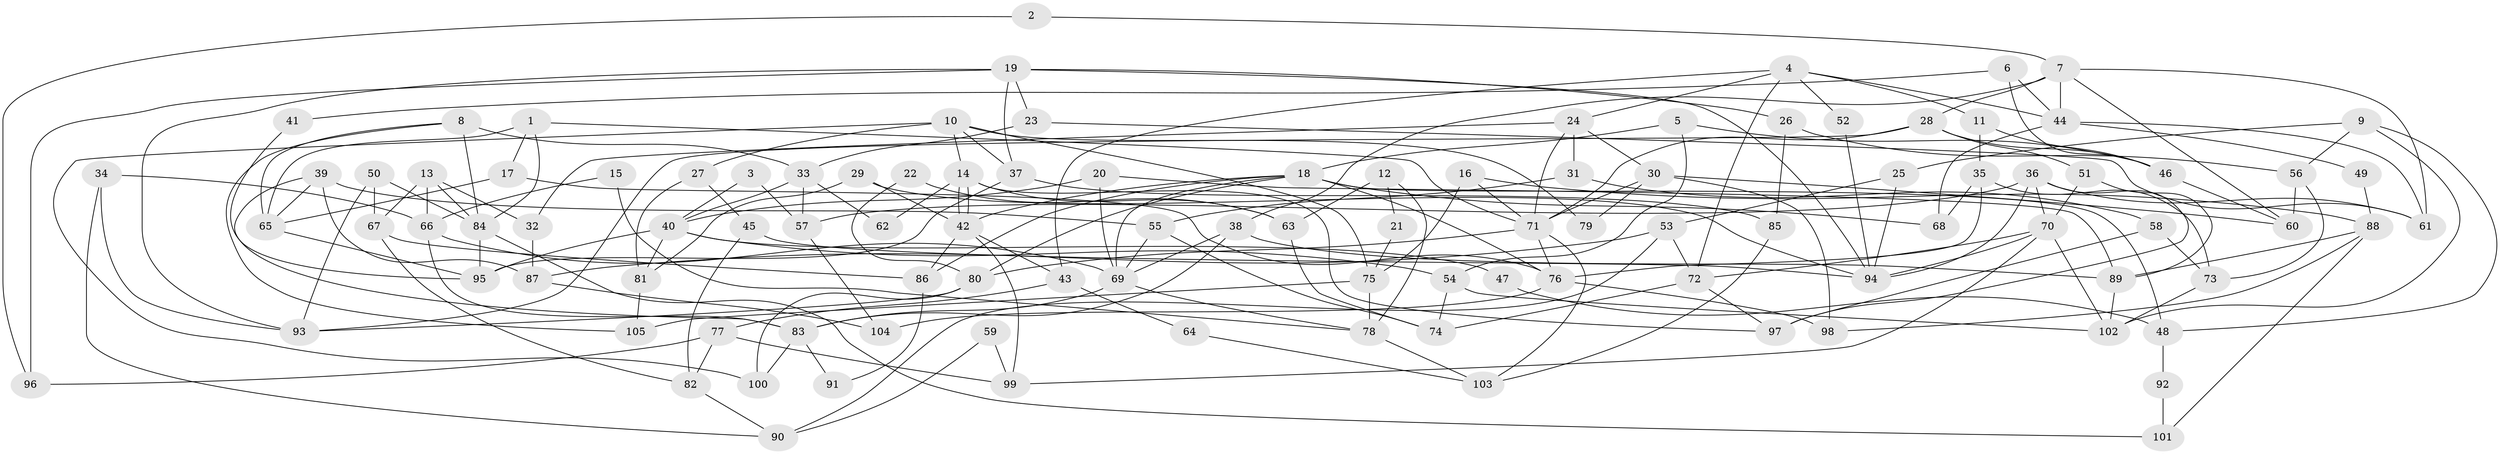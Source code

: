 // Generated by graph-tools (version 1.1) at 2025/50/03/09/25 03:50:03]
// undirected, 105 vertices, 210 edges
graph export_dot {
graph [start="1"]
  node [color=gray90,style=filled];
  1;
  2;
  3;
  4;
  5;
  6;
  7;
  8;
  9;
  10;
  11;
  12;
  13;
  14;
  15;
  16;
  17;
  18;
  19;
  20;
  21;
  22;
  23;
  24;
  25;
  26;
  27;
  28;
  29;
  30;
  31;
  32;
  33;
  34;
  35;
  36;
  37;
  38;
  39;
  40;
  41;
  42;
  43;
  44;
  45;
  46;
  47;
  48;
  49;
  50;
  51;
  52;
  53;
  54;
  55;
  56;
  57;
  58;
  59;
  60;
  61;
  62;
  63;
  64;
  65;
  66;
  67;
  68;
  69;
  70;
  71;
  72;
  73;
  74;
  75;
  76;
  77;
  78;
  79;
  80;
  81;
  82;
  83;
  84;
  85;
  86;
  87;
  88;
  89;
  90;
  91;
  92;
  93;
  94;
  95;
  96;
  97;
  98;
  99;
  100;
  101;
  102;
  103;
  104;
  105;
  1 -- 84;
  1 -- 65;
  1 -- 17;
  1 -- 71;
  2 -- 96;
  2 -- 7;
  3 -- 57;
  3 -- 40;
  4 -- 24;
  4 -- 72;
  4 -- 11;
  4 -- 43;
  4 -- 44;
  4 -- 52;
  5 -- 18;
  5 -- 46;
  5 -- 54;
  6 -- 44;
  6 -- 46;
  6 -- 41;
  7 -- 44;
  7 -- 38;
  7 -- 28;
  7 -- 60;
  7 -- 61;
  8 -- 84;
  8 -- 65;
  8 -- 33;
  8 -- 105;
  9 -- 56;
  9 -- 102;
  9 -- 25;
  9 -- 48;
  10 -- 37;
  10 -- 27;
  10 -- 14;
  10 -- 75;
  10 -- 79;
  10 -- 100;
  11 -- 46;
  11 -- 35;
  12 -- 78;
  12 -- 63;
  12 -- 21;
  13 -- 32;
  13 -- 66;
  13 -- 67;
  13 -- 84;
  14 -- 42;
  14 -- 42;
  14 -- 62;
  14 -- 63;
  14 -- 97;
  15 -- 66;
  15 -- 78;
  16 -- 75;
  16 -- 71;
  16 -- 88;
  17 -- 65;
  17 -- 76;
  18 -- 76;
  18 -- 80;
  18 -- 42;
  18 -- 48;
  18 -- 68;
  18 -- 69;
  18 -- 86;
  19 -- 93;
  19 -- 94;
  19 -- 23;
  19 -- 26;
  19 -- 37;
  19 -- 96;
  20 -- 40;
  20 -- 69;
  20 -- 89;
  21 -- 75;
  22 -- 63;
  22 -- 80;
  23 -- 61;
  23 -- 33;
  24 -- 71;
  24 -- 30;
  24 -- 31;
  24 -- 32;
  25 -- 53;
  25 -- 94;
  26 -- 56;
  26 -- 85;
  27 -- 81;
  27 -- 45;
  28 -- 93;
  28 -- 46;
  28 -- 51;
  28 -- 71;
  29 -- 42;
  29 -- 94;
  29 -- 81;
  30 -- 98;
  30 -- 71;
  30 -- 60;
  30 -- 79;
  31 -- 58;
  31 -- 55;
  32 -- 87;
  33 -- 40;
  33 -- 57;
  33 -- 62;
  34 -- 66;
  34 -- 93;
  34 -- 90;
  35 -- 76;
  35 -- 68;
  35 -- 73;
  36 -- 61;
  36 -- 70;
  36 -- 57;
  36 -- 94;
  36 -- 97;
  37 -- 85;
  37 -- 95;
  38 -- 83;
  38 -- 89;
  38 -- 69;
  39 -- 87;
  39 -- 55;
  39 -- 65;
  39 -- 83;
  40 -- 54;
  40 -- 47;
  40 -- 81;
  40 -- 95;
  41 -- 95;
  42 -- 43;
  42 -- 86;
  42 -- 99;
  43 -- 64;
  43 -- 77;
  44 -- 68;
  44 -- 49;
  44 -- 61;
  45 -- 82;
  45 -- 94;
  46 -- 60;
  47 -- 48;
  48 -- 92;
  49 -- 88;
  50 -- 67;
  50 -- 84;
  50 -- 93;
  51 -- 70;
  51 -- 89;
  52 -- 94;
  53 -- 72;
  53 -- 90;
  53 -- 87;
  54 -- 102;
  54 -- 74;
  55 -- 69;
  55 -- 74;
  56 -- 73;
  56 -- 60;
  57 -- 104;
  58 -- 73;
  58 -- 97;
  59 -- 99;
  59 -- 90;
  63 -- 74;
  64 -- 103;
  65 -- 95;
  66 -- 69;
  66 -- 83;
  67 -- 86;
  67 -- 82;
  69 -- 78;
  69 -- 83;
  70 -- 72;
  70 -- 94;
  70 -- 99;
  70 -- 102;
  71 -- 76;
  71 -- 80;
  71 -- 103;
  72 -- 97;
  72 -- 74;
  73 -- 102;
  75 -- 105;
  75 -- 78;
  76 -- 98;
  76 -- 104;
  77 -- 99;
  77 -- 82;
  77 -- 96;
  78 -- 103;
  80 -- 100;
  80 -- 93;
  81 -- 105;
  82 -- 90;
  83 -- 91;
  83 -- 100;
  84 -- 95;
  84 -- 101;
  85 -- 103;
  86 -- 91;
  87 -- 104;
  88 -- 89;
  88 -- 98;
  88 -- 101;
  89 -- 102;
  92 -- 101;
}
